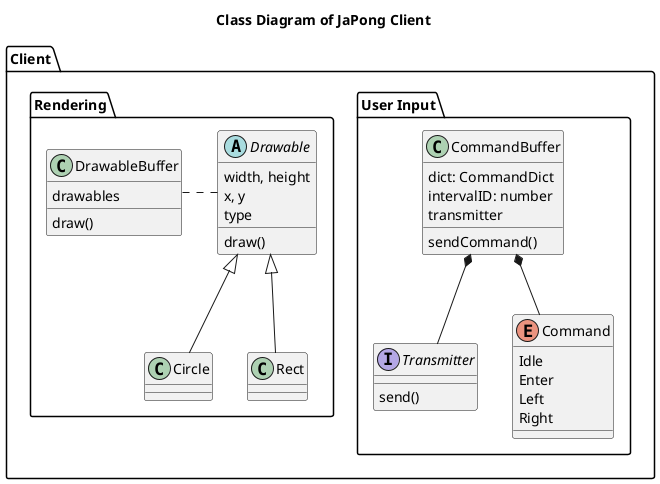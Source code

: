 @startuml

title "Class Diagram of JaPong Client"

package "Client" {
    package "User Input" {
        interface Transmitter {
            send()
        }

        class CommandBuffer {
            dict: CommandDict
            intervalID: number
            transmitter
            sendCommand()
        }

        CommandBuffer *-- Transmitter
        CommandBuffer *-- Command
        Enum Command {
            Idle
            Enter
            Left
            Right
        }
    }

    package Rendering {
        abstract "Drawable" as DrawableClient {
            width, height
            x, y
            type
            draw()
        }
        class Circle {}
        class Rect {}
        DrawableClient <|-- Circle
        DrawableClient <|-- Rect
        class DrawableBuffer {
            drawables
            draw()
        }
        DrawableBuffer . DrawableClient
    }
}

@enduml